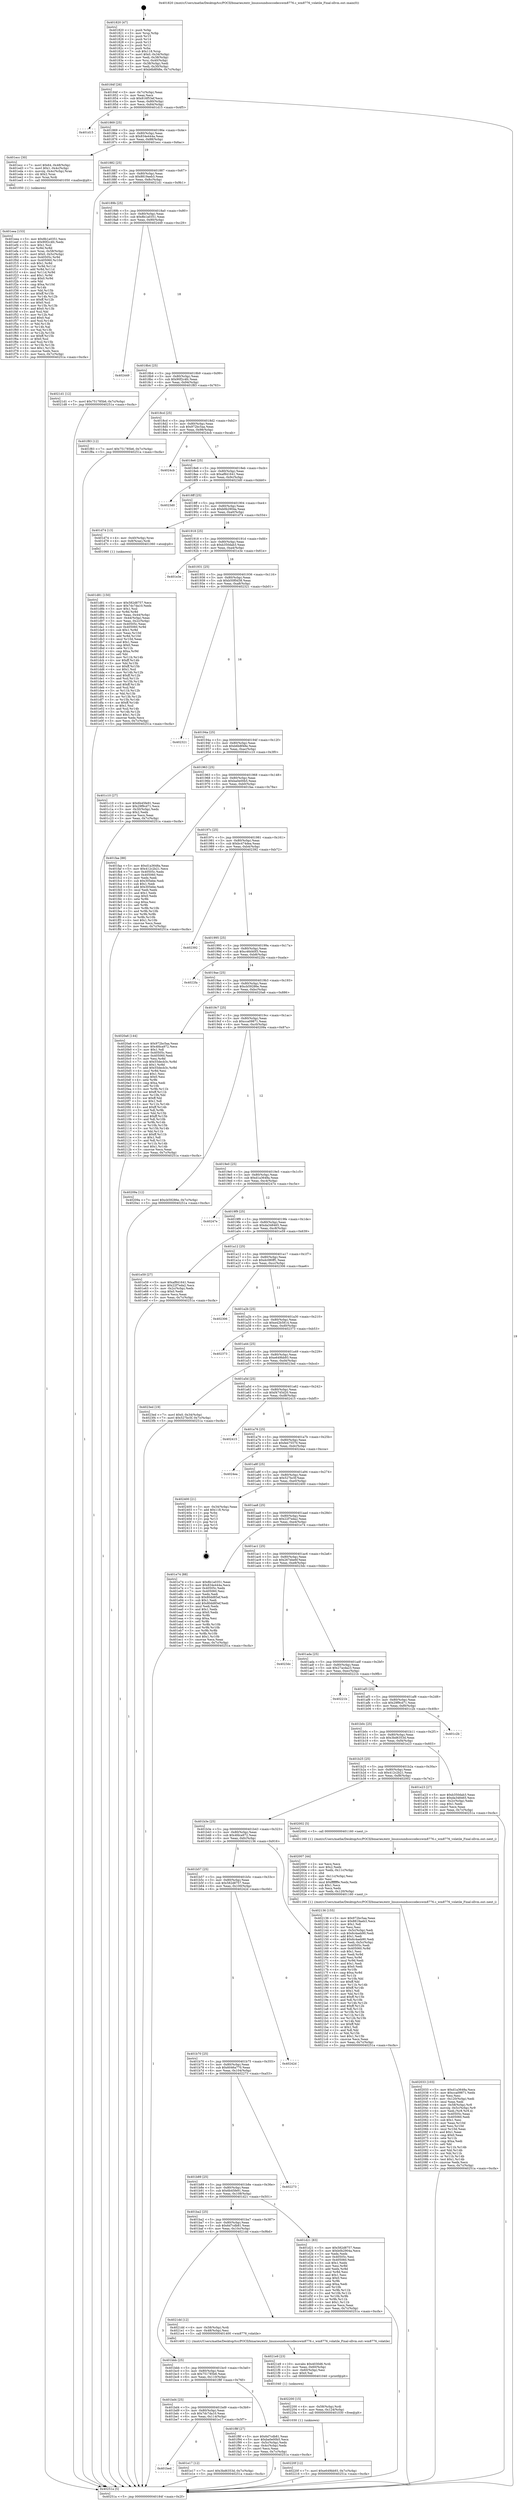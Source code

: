 digraph "0x401820" {
  label = "0x401820 (/mnt/c/Users/mathe/Desktop/tcc/POCII/binaries/extr_linuxsoundsoccodecswm8776.c_wm8776_volatile_Final-ollvm.out::main(0))"
  labelloc = "t"
  node[shape=record]

  Entry [label="",width=0.3,height=0.3,shape=circle,fillcolor=black,style=filled]
  "0x40184f" [label="{
     0x40184f [26]\l
     | [instrs]\l
     &nbsp;&nbsp;0x40184f \<+3\>: mov -0x7c(%rbp),%eax\l
     &nbsp;&nbsp;0x401852 \<+2\>: mov %eax,%ecx\l
     &nbsp;&nbsp;0x401854 \<+6\>: sub $0x816f53ef,%ecx\l
     &nbsp;&nbsp;0x40185a \<+3\>: mov %eax,-0x80(%rbp)\l
     &nbsp;&nbsp;0x40185d \<+6\>: mov %ecx,-0x84(%rbp)\l
     &nbsp;&nbsp;0x401863 \<+6\>: je 0000000000401d15 \<main+0x4f5\>\l
  }"]
  "0x401d15" [label="{
     0x401d15\l
  }", style=dashed]
  "0x401869" [label="{
     0x401869 [25]\l
     | [instrs]\l
     &nbsp;&nbsp;0x401869 \<+5\>: jmp 000000000040186e \<main+0x4e\>\l
     &nbsp;&nbsp;0x40186e \<+3\>: mov -0x80(%rbp),%eax\l
     &nbsp;&nbsp;0x401871 \<+5\>: sub $0x834e444a,%eax\l
     &nbsp;&nbsp;0x401876 \<+6\>: mov %eax,-0x88(%rbp)\l
     &nbsp;&nbsp;0x40187c \<+6\>: je 0000000000401ecc \<main+0x6ac\>\l
  }"]
  Exit [label="",width=0.3,height=0.3,shape=circle,fillcolor=black,style=filled,peripheries=2]
  "0x401ecc" [label="{
     0x401ecc [30]\l
     | [instrs]\l
     &nbsp;&nbsp;0x401ecc \<+7\>: movl $0x64,-0x48(%rbp)\l
     &nbsp;&nbsp;0x401ed3 \<+7\>: movl $0x1,-0x4c(%rbp)\l
     &nbsp;&nbsp;0x401eda \<+4\>: movslq -0x4c(%rbp),%rax\l
     &nbsp;&nbsp;0x401ede \<+4\>: shl $0x2,%rax\l
     &nbsp;&nbsp;0x401ee2 \<+3\>: mov %rax,%rdi\l
     &nbsp;&nbsp;0x401ee5 \<+5\>: call 0000000000401050 \<malloc@plt\>\l
     | [calls]\l
     &nbsp;&nbsp;0x401050 \{1\} (unknown)\l
  }"]
  "0x401882" [label="{
     0x401882 [25]\l
     | [instrs]\l
     &nbsp;&nbsp;0x401882 \<+5\>: jmp 0000000000401887 \<main+0x67\>\l
     &nbsp;&nbsp;0x401887 \<+3\>: mov -0x80(%rbp),%eax\l
     &nbsp;&nbsp;0x40188a \<+5\>: sub $0x8819aeb3,%eax\l
     &nbsp;&nbsp;0x40188f \<+6\>: mov %eax,-0x8c(%rbp)\l
     &nbsp;&nbsp;0x401895 \<+6\>: je 00000000004021d1 \<main+0x9b1\>\l
  }"]
  "0x40220f" [label="{
     0x40220f [12]\l
     | [instrs]\l
     &nbsp;&nbsp;0x40220f \<+7\>: movl $0xe649bb93,-0x7c(%rbp)\l
     &nbsp;&nbsp;0x402216 \<+5\>: jmp 000000000040251a \<main+0xcfa\>\l
  }"]
  "0x4021d1" [label="{
     0x4021d1 [12]\l
     | [instrs]\l
     &nbsp;&nbsp;0x4021d1 \<+7\>: movl $0x751785b6,-0x7c(%rbp)\l
     &nbsp;&nbsp;0x4021d8 \<+5\>: jmp 000000000040251a \<main+0xcfa\>\l
  }"]
  "0x40189b" [label="{
     0x40189b [25]\l
     | [instrs]\l
     &nbsp;&nbsp;0x40189b \<+5\>: jmp 00000000004018a0 \<main+0x80\>\l
     &nbsp;&nbsp;0x4018a0 \<+3\>: mov -0x80(%rbp),%eax\l
     &nbsp;&nbsp;0x4018a3 \<+5\>: sub $0x8b1a0351,%eax\l
     &nbsp;&nbsp;0x4018a8 \<+6\>: mov %eax,-0x90(%rbp)\l
     &nbsp;&nbsp;0x4018ae \<+6\>: je 0000000000402449 \<main+0xc29\>\l
  }"]
  "0x402200" [label="{
     0x402200 [15]\l
     | [instrs]\l
     &nbsp;&nbsp;0x402200 \<+4\>: mov -0x58(%rbp),%rdi\l
     &nbsp;&nbsp;0x402204 \<+6\>: mov %eax,-0x124(%rbp)\l
     &nbsp;&nbsp;0x40220a \<+5\>: call 0000000000401030 \<free@plt\>\l
     | [calls]\l
     &nbsp;&nbsp;0x401030 \{1\} (unknown)\l
  }"]
  "0x402449" [label="{
     0x402449\l
  }", style=dashed]
  "0x4018b4" [label="{
     0x4018b4 [25]\l
     | [instrs]\l
     &nbsp;&nbsp;0x4018b4 \<+5\>: jmp 00000000004018b9 \<main+0x99\>\l
     &nbsp;&nbsp;0x4018b9 \<+3\>: mov -0x80(%rbp),%eax\l
     &nbsp;&nbsp;0x4018bc \<+5\>: sub $0x90f2c4fc,%eax\l
     &nbsp;&nbsp;0x4018c1 \<+6\>: mov %eax,-0x94(%rbp)\l
     &nbsp;&nbsp;0x4018c7 \<+6\>: je 0000000000401f83 \<main+0x763\>\l
  }"]
  "0x4021e9" [label="{
     0x4021e9 [23]\l
     | [instrs]\l
     &nbsp;&nbsp;0x4021e9 \<+10\>: movabs $0x4030d6,%rdi\l
     &nbsp;&nbsp;0x4021f3 \<+3\>: mov %eax,-0x60(%rbp)\l
     &nbsp;&nbsp;0x4021f6 \<+3\>: mov -0x60(%rbp),%esi\l
     &nbsp;&nbsp;0x4021f9 \<+2\>: mov $0x0,%al\l
     &nbsp;&nbsp;0x4021fb \<+5\>: call 0000000000401040 \<printf@plt\>\l
     | [calls]\l
     &nbsp;&nbsp;0x401040 \{1\} (unknown)\l
  }"]
  "0x401f83" [label="{
     0x401f83 [12]\l
     | [instrs]\l
     &nbsp;&nbsp;0x401f83 \<+7\>: movl $0x751785b6,-0x7c(%rbp)\l
     &nbsp;&nbsp;0x401f8a \<+5\>: jmp 000000000040251a \<main+0xcfa\>\l
  }"]
  "0x4018cd" [label="{
     0x4018cd [25]\l
     | [instrs]\l
     &nbsp;&nbsp;0x4018cd \<+5\>: jmp 00000000004018d2 \<main+0xb2\>\l
     &nbsp;&nbsp;0x4018d2 \<+3\>: mov -0x80(%rbp),%eax\l
     &nbsp;&nbsp;0x4018d5 \<+5\>: sub $0x972bc5aa,%eax\l
     &nbsp;&nbsp;0x4018da \<+6\>: mov %eax,-0x98(%rbp)\l
     &nbsp;&nbsp;0x4018e0 \<+6\>: je 00000000004024cb \<main+0xcab\>\l
  }"]
  "0x402033" [label="{
     0x402033 [103]\l
     | [instrs]\l
     &nbsp;&nbsp;0x402033 \<+5\>: mov $0xd1a3648a,%ecx\l
     &nbsp;&nbsp;0x402038 \<+5\>: mov $0xcca09871,%edx\l
     &nbsp;&nbsp;0x40203d \<+2\>: xor %esi,%esi\l
     &nbsp;&nbsp;0x40203f \<+6\>: mov -0x120(%rbp),%edi\l
     &nbsp;&nbsp;0x402045 \<+3\>: imul %eax,%edi\l
     &nbsp;&nbsp;0x402048 \<+4\>: mov -0x58(%rbp),%r8\l
     &nbsp;&nbsp;0x40204c \<+4\>: movslq -0x5c(%rbp),%r9\l
     &nbsp;&nbsp;0x402050 \<+4\>: mov %edi,(%r8,%r9,4)\l
     &nbsp;&nbsp;0x402054 \<+7\>: mov 0x40505c,%eax\l
     &nbsp;&nbsp;0x40205b \<+7\>: mov 0x405060,%edi\l
     &nbsp;&nbsp;0x402062 \<+3\>: sub $0x1,%esi\l
     &nbsp;&nbsp;0x402065 \<+3\>: mov %eax,%r10d\l
     &nbsp;&nbsp;0x402068 \<+3\>: add %esi,%r10d\l
     &nbsp;&nbsp;0x40206b \<+4\>: imul %r10d,%eax\l
     &nbsp;&nbsp;0x40206f \<+3\>: and $0x1,%eax\l
     &nbsp;&nbsp;0x402072 \<+3\>: cmp $0x0,%eax\l
     &nbsp;&nbsp;0x402075 \<+4\>: sete %r11b\l
     &nbsp;&nbsp;0x402079 \<+3\>: cmp $0xa,%edi\l
     &nbsp;&nbsp;0x40207c \<+3\>: setl %bl\l
     &nbsp;&nbsp;0x40207f \<+3\>: mov %r11b,%r14b\l
     &nbsp;&nbsp;0x402082 \<+3\>: and %bl,%r14b\l
     &nbsp;&nbsp;0x402085 \<+3\>: xor %bl,%r11b\l
     &nbsp;&nbsp;0x402088 \<+3\>: or %r11b,%r14b\l
     &nbsp;&nbsp;0x40208b \<+4\>: test $0x1,%r14b\l
     &nbsp;&nbsp;0x40208f \<+3\>: cmovne %edx,%ecx\l
     &nbsp;&nbsp;0x402092 \<+3\>: mov %ecx,-0x7c(%rbp)\l
     &nbsp;&nbsp;0x402095 \<+5\>: jmp 000000000040251a \<main+0xcfa\>\l
  }"]
  "0x4024cb" [label="{
     0x4024cb\l
  }", style=dashed]
  "0x4018e6" [label="{
     0x4018e6 [25]\l
     | [instrs]\l
     &nbsp;&nbsp;0x4018e6 \<+5\>: jmp 00000000004018eb \<main+0xcb\>\l
     &nbsp;&nbsp;0x4018eb \<+3\>: mov -0x80(%rbp),%eax\l
     &nbsp;&nbsp;0x4018ee \<+5\>: sub $0xaf841641,%eax\l
     &nbsp;&nbsp;0x4018f3 \<+6\>: mov %eax,-0x9c(%rbp)\l
     &nbsp;&nbsp;0x4018f9 \<+6\>: je 00000000004023d0 \<main+0xbb0\>\l
  }"]
  "0x402007" [label="{
     0x402007 [44]\l
     | [instrs]\l
     &nbsp;&nbsp;0x402007 \<+2\>: xor %ecx,%ecx\l
     &nbsp;&nbsp;0x402009 \<+5\>: mov $0x2,%edx\l
     &nbsp;&nbsp;0x40200e \<+6\>: mov %edx,-0x11c(%rbp)\l
     &nbsp;&nbsp;0x402014 \<+1\>: cltd\l
     &nbsp;&nbsp;0x402015 \<+6\>: mov -0x11c(%rbp),%esi\l
     &nbsp;&nbsp;0x40201b \<+2\>: idiv %esi\l
     &nbsp;&nbsp;0x40201d \<+6\>: imul $0xfffffffe,%edx,%edx\l
     &nbsp;&nbsp;0x402023 \<+3\>: sub $0x1,%ecx\l
     &nbsp;&nbsp;0x402026 \<+2\>: sub %ecx,%edx\l
     &nbsp;&nbsp;0x402028 \<+6\>: mov %edx,-0x120(%rbp)\l
     &nbsp;&nbsp;0x40202e \<+5\>: call 0000000000401160 \<next_i\>\l
     | [calls]\l
     &nbsp;&nbsp;0x401160 \{1\} (/mnt/c/Users/mathe/Desktop/tcc/POCII/binaries/extr_linuxsoundsoccodecswm8776.c_wm8776_volatile_Final-ollvm.out::next_i)\l
  }"]
  "0x4023d0" [label="{
     0x4023d0\l
  }", style=dashed]
  "0x4018ff" [label="{
     0x4018ff [25]\l
     | [instrs]\l
     &nbsp;&nbsp;0x4018ff \<+5\>: jmp 0000000000401904 \<main+0xe4\>\l
     &nbsp;&nbsp;0x401904 \<+3\>: mov -0x80(%rbp),%eax\l
     &nbsp;&nbsp;0x401907 \<+5\>: sub $0xb0b2904a,%eax\l
     &nbsp;&nbsp;0x40190c \<+6\>: mov %eax,-0xa0(%rbp)\l
     &nbsp;&nbsp;0x401912 \<+6\>: je 0000000000401d74 \<main+0x554\>\l
  }"]
  "0x401eea" [label="{
     0x401eea [153]\l
     | [instrs]\l
     &nbsp;&nbsp;0x401eea \<+5\>: mov $0x8b1a0351,%ecx\l
     &nbsp;&nbsp;0x401eef \<+5\>: mov $0x90f2c4fc,%edx\l
     &nbsp;&nbsp;0x401ef4 \<+3\>: mov $0x1,%sil\l
     &nbsp;&nbsp;0x401ef7 \<+3\>: xor %r8d,%r8d\l
     &nbsp;&nbsp;0x401efa \<+4\>: mov %rax,-0x58(%rbp)\l
     &nbsp;&nbsp;0x401efe \<+7\>: movl $0x0,-0x5c(%rbp)\l
     &nbsp;&nbsp;0x401f05 \<+8\>: mov 0x40505c,%r9d\l
     &nbsp;&nbsp;0x401f0d \<+8\>: mov 0x405060,%r10d\l
     &nbsp;&nbsp;0x401f15 \<+4\>: sub $0x1,%r8d\l
     &nbsp;&nbsp;0x401f19 \<+3\>: mov %r9d,%r11d\l
     &nbsp;&nbsp;0x401f1c \<+3\>: add %r8d,%r11d\l
     &nbsp;&nbsp;0x401f1f \<+4\>: imul %r11d,%r9d\l
     &nbsp;&nbsp;0x401f23 \<+4\>: and $0x1,%r9d\l
     &nbsp;&nbsp;0x401f27 \<+4\>: cmp $0x0,%r9d\l
     &nbsp;&nbsp;0x401f2b \<+3\>: sete %bl\l
     &nbsp;&nbsp;0x401f2e \<+4\>: cmp $0xa,%r10d\l
     &nbsp;&nbsp;0x401f32 \<+4\>: setl %r14b\l
     &nbsp;&nbsp;0x401f36 \<+3\>: mov %bl,%r15b\l
     &nbsp;&nbsp;0x401f39 \<+4\>: xor $0xff,%r15b\l
     &nbsp;&nbsp;0x401f3d \<+3\>: mov %r14b,%r12b\l
     &nbsp;&nbsp;0x401f40 \<+4\>: xor $0xff,%r12b\l
     &nbsp;&nbsp;0x401f44 \<+4\>: xor $0x0,%sil\l
     &nbsp;&nbsp;0x401f48 \<+3\>: mov %r15b,%r13b\l
     &nbsp;&nbsp;0x401f4b \<+4\>: and $0x0,%r13b\l
     &nbsp;&nbsp;0x401f4f \<+3\>: and %sil,%bl\l
     &nbsp;&nbsp;0x401f52 \<+3\>: mov %r12b,%al\l
     &nbsp;&nbsp;0x401f55 \<+2\>: and $0x0,%al\l
     &nbsp;&nbsp;0x401f57 \<+3\>: and %sil,%r14b\l
     &nbsp;&nbsp;0x401f5a \<+3\>: or %bl,%r13b\l
     &nbsp;&nbsp;0x401f5d \<+3\>: or %r14b,%al\l
     &nbsp;&nbsp;0x401f60 \<+3\>: xor %al,%r13b\l
     &nbsp;&nbsp;0x401f63 \<+3\>: or %r12b,%r15b\l
     &nbsp;&nbsp;0x401f66 \<+4\>: xor $0xff,%r15b\l
     &nbsp;&nbsp;0x401f6a \<+4\>: or $0x0,%sil\l
     &nbsp;&nbsp;0x401f6e \<+3\>: and %sil,%r15b\l
     &nbsp;&nbsp;0x401f71 \<+3\>: or %r15b,%r13b\l
     &nbsp;&nbsp;0x401f74 \<+4\>: test $0x1,%r13b\l
     &nbsp;&nbsp;0x401f78 \<+3\>: cmovne %edx,%ecx\l
     &nbsp;&nbsp;0x401f7b \<+3\>: mov %ecx,-0x7c(%rbp)\l
     &nbsp;&nbsp;0x401f7e \<+5\>: jmp 000000000040251a \<main+0xcfa\>\l
  }"]
  "0x401d74" [label="{
     0x401d74 [13]\l
     | [instrs]\l
     &nbsp;&nbsp;0x401d74 \<+4\>: mov -0x40(%rbp),%rax\l
     &nbsp;&nbsp;0x401d78 \<+4\>: mov 0x8(%rax),%rdi\l
     &nbsp;&nbsp;0x401d7c \<+5\>: call 0000000000401060 \<atoi@plt\>\l
     | [calls]\l
     &nbsp;&nbsp;0x401060 \{1\} (unknown)\l
  }"]
  "0x401918" [label="{
     0x401918 [25]\l
     | [instrs]\l
     &nbsp;&nbsp;0x401918 \<+5\>: jmp 000000000040191d \<main+0xfd\>\l
     &nbsp;&nbsp;0x40191d \<+3\>: mov -0x80(%rbp),%eax\l
     &nbsp;&nbsp;0x401920 \<+5\>: sub $0xb350dab3,%eax\l
     &nbsp;&nbsp;0x401925 \<+6\>: mov %eax,-0xa4(%rbp)\l
     &nbsp;&nbsp;0x40192b \<+6\>: je 0000000000401e3e \<main+0x61e\>\l
  }"]
  "0x401bed" [label="{
     0x401bed\l
  }", style=dashed]
  "0x401e3e" [label="{
     0x401e3e\l
  }", style=dashed]
  "0x401931" [label="{
     0x401931 [25]\l
     | [instrs]\l
     &nbsp;&nbsp;0x401931 \<+5\>: jmp 0000000000401936 \<main+0x116\>\l
     &nbsp;&nbsp;0x401936 \<+3\>: mov -0x80(%rbp),%eax\l
     &nbsp;&nbsp;0x401939 \<+5\>: sub $0xb50f0d38,%eax\l
     &nbsp;&nbsp;0x40193e \<+6\>: mov %eax,-0xa8(%rbp)\l
     &nbsp;&nbsp;0x401944 \<+6\>: je 0000000000402321 \<main+0xb01\>\l
  }"]
  "0x401e17" [label="{
     0x401e17 [12]\l
     | [instrs]\l
     &nbsp;&nbsp;0x401e17 \<+7\>: movl $0x3bd6353d,-0x7c(%rbp)\l
     &nbsp;&nbsp;0x401e1e \<+5\>: jmp 000000000040251a \<main+0xcfa\>\l
  }"]
  "0x402321" [label="{
     0x402321\l
  }", style=dashed]
  "0x40194a" [label="{
     0x40194a [25]\l
     | [instrs]\l
     &nbsp;&nbsp;0x40194a \<+5\>: jmp 000000000040194f \<main+0x12f\>\l
     &nbsp;&nbsp;0x40194f \<+3\>: mov -0x80(%rbp),%eax\l
     &nbsp;&nbsp;0x401952 \<+5\>: sub $0xb6b8f48e,%eax\l
     &nbsp;&nbsp;0x401957 \<+6\>: mov %eax,-0xac(%rbp)\l
     &nbsp;&nbsp;0x40195d \<+6\>: je 0000000000401c10 \<main+0x3f0\>\l
  }"]
  "0x401bd4" [label="{
     0x401bd4 [25]\l
     | [instrs]\l
     &nbsp;&nbsp;0x401bd4 \<+5\>: jmp 0000000000401bd9 \<main+0x3b9\>\l
     &nbsp;&nbsp;0x401bd9 \<+3\>: mov -0x80(%rbp),%eax\l
     &nbsp;&nbsp;0x401bdc \<+5\>: sub $0x7dc7da10,%eax\l
     &nbsp;&nbsp;0x401be1 \<+6\>: mov %eax,-0x114(%rbp)\l
     &nbsp;&nbsp;0x401be7 \<+6\>: je 0000000000401e17 \<main+0x5f7\>\l
  }"]
  "0x401c10" [label="{
     0x401c10 [27]\l
     | [instrs]\l
     &nbsp;&nbsp;0x401c10 \<+5\>: mov $0x6b45fe91,%eax\l
     &nbsp;&nbsp;0x401c15 \<+5\>: mov $0x29f9cd71,%ecx\l
     &nbsp;&nbsp;0x401c1a \<+3\>: mov -0x30(%rbp),%edx\l
     &nbsp;&nbsp;0x401c1d \<+3\>: cmp $0x2,%edx\l
     &nbsp;&nbsp;0x401c20 \<+3\>: cmovne %ecx,%eax\l
     &nbsp;&nbsp;0x401c23 \<+3\>: mov %eax,-0x7c(%rbp)\l
     &nbsp;&nbsp;0x401c26 \<+5\>: jmp 000000000040251a \<main+0xcfa\>\l
  }"]
  "0x401963" [label="{
     0x401963 [25]\l
     | [instrs]\l
     &nbsp;&nbsp;0x401963 \<+5\>: jmp 0000000000401968 \<main+0x148\>\l
     &nbsp;&nbsp;0x401968 \<+3\>: mov -0x80(%rbp),%eax\l
     &nbsp;&nbsp;0x40196b \<+5\>: sub $0xba0e00b5,%eax\l
     &nbsp;&nbsp;0x401970 \<+6\>: mov %eax,-0xb0(%rbp)\l
     &nbsp;&nbsp;0x401976 \<+6\>: je 0000000000401faa \<main+0x78a\>\l
  }"]
  "0x40251a" [label="{
     0x40251a [5]\l
     | [instrs]\l
     &nbsp;&nbsp;0x40251a \<+5\>: jmp 000000000040184f \<main+0x2f\>\l
  }"]
  "0x401820" [label="{
     0x401820 [47]\l
     | [instrs]\l
     &nbsp;&nbsp;0x401820 \<+1\>: push %rbp\l
     &nbsp;&nbsp;0x401821 \<+3\>: mov %rsp,%rbp\l
     &nbsp;&nbsp;0x401824 \<+2\>: push %r15\l
     &nbsp;&nbsp;0x401826 \<+2\>: push %r14\l
     &nbsp;&nbsp;0x401828 \<+2\>: push %r13\l
     &nbsp;&nbsp;0x40182a \<+2\>: push %r12\l
     &nbsp;&nbsp;0x40182c \<+1\>: push %rbx\l
     &nbsp;&nbsp;0x40182d \<+7\>: sub $0x118,%rsp\l
     &nbsp;&nbsp;0x401834 \<+7\>: movl $0x0,-0x34(%rbp)\l
     &nbsp;&nbsp;0x40183b \<+3\>: mov %edi,-0x38(%rbp)\l
     &nbsp;&nbsp;0x40183e \<+4\>: mov %rsi,-0x40(%rbp)\l
     &nbsp;&nbsp;0x401842 \<+3\>: mov -0x38(%rbp),%edi\l
     &nbsp;&nbsp;0x401845 \<+3\>: mov %edi,-0x30(%rbp)\l
     &nbsp;&nbsp;0x401848 \<+7\>: movl $0xb6b8f48e,-0x7c(%rbp)\l
  }"]
  "0x401f8f" [label="{
     0x401f8f [27]\l
     | [instrs]\l
     &nbsp;&nbsp;0x401f8f \<+5\>: mov $0x6d7cdb81,%eax\l
     &nbsp;&nbsp;0x401f94 \<+5\>: mov $0xba0e00b5,%ecx\l
     &nbsp;&nbsp;0x401f99 \<+3\>: mov -0x5c(%rbp),%edx\l
     &nbsp;&nbsp;0x401f9c \<+3\>: cmp -0x4c(%rbp),%edx\l
     &nbsp;&nbsp;0x401f9f \<+3\>: cmovl %ecx,%eax\l
     &nbsp;&nbsp;0x401fa2 \<+3\>: mov %eax,-0x7c(%rbp)\l
     &nbsp;&nbsp;0x401fa5 \<+5\>: jmp 000000000040251a \<main+0xcfa\>\l
  }"]
  "0x401faa" [label="{
     0x401faa [88]\l
     | [instrs]\l
     &nbsp;&nbsp;0x401faa \<+5\>: mov $0xd1a3648a,%eax\l
     &nbsp;&nbsp;0x401faf \<+5\>: mov $0x412c2b21,%ecx\l
     &nbsp;&nbsp;0x401fb4 \<+7\>: mov 0x40505c,%edx\l
     &nbsp;&nbsp;0x401fbb \<+7\>: mov 0x405060,%esi\l
     &nbsp;&nbsp;0x401fc2 \<+2\>: mov %edx,%edi\l
     &nbsp;&nbsp;0x401fc4 \<+6\>: sub $0x305ebe,%edi\l
     &nbsp;&nbsp;0x401fca \<+3\>: sub $0x1,%edi\l
     &nbsp;&nbsp;0x401fcd \<+6\>: add $0x305ebe,%edi\l
     &nbsp;&nbsp;0x401fd3 \<+3\>: imul %edi,%edx\l
     &nbsp;&nbsp;0x401fd6 \<+3\>: and $0x1,%edx\l
     &nbsp;&nbsp;0x401fd9 \<+3\>: cmp $0x0,%edx\l
     &nbsp;&nbsp;0x401fdc \<+4\>: sete %r8b\l
     &nbsp;&nbsp;0x401fe0 \<+3\>: cmp $0xa,%esi\l
     &nbsp;&nbsp;0x401fe3 \<+4\>: setl %r9b\l
     &nbsp;&nbsp;0x401fe7 \<+3\>: mov %r8b,%r10b\l
     &nbsp;&nbsp;0x401fea \<+3\>: and %r9b,%r10b\l
     &nbsp;&nbsp;0x401fed \<+3\>: xor %r9b,%r8b\l
     &nbsp;&nbsp;0x401ff0 \<+3\>: or %r8b,%r10b\l
     &nbsp;&nbsp;0x401ff3 \<+4\>: test $0x1,%r10b\l
     &nbsp;&nbsp;0x401ff7 \<+3\>: cmovne %ecx,%eax\l
     &nbsp;&nbsp;0x401ffa \<+3\>: mov %eax,-0x7c(%rbp)\l
     &nbsp;&nbsp;0x401ffd \<+5\>: jmp 000000000040251a \<main+0xcfa\>\l
  }"]
  "0x40197c" [label="{
     0x40197c [25]\l
     | [instrs]\l
     &nbsp;&nbsp;0x40197c \<+5\>: jmp 0000000000401981 \<main+0x161\>\l
     &nbsp;&nbsp;0x401981 \<+3\>: mov -0x80(%rbp),%eax\l
     &nbsp;&nbsp;0x401984 \<+5\>: sub $0xbc474dea,%eax\l
     &nbsp;&nbsp;0x401989 \<+6\>: mov %eax,-0xb4(%rbp)\l
     &nbsp;&nbsp;0x40198f \<+6\>: je 0000000000402392 \<main+0xb72\>\l
  }"]
  "0x401bbb" [label="{
     0x401bbb [25]\l
     | [instrs]\l
     &nbsp;&nbsp;0x401bbb \<+5\>: jmp 0000000000401bc0 \<main+0x3a0\>\l
     &nbsp;&nbsp;0x401bc0 \<+3\>: mov -0x80(%rbp),%eax\l
     &nbsp;&nbsp;0x401bc3 \<+5\>: sub $0x751785b6,%eax\l
     &nbsp;&nbsp;0x401bc8 \<+6\>: mov %eax,-0x110(%rbp)\l
     &nbsp;&nbsp;0x401bce \<+6\>: je 0000000000401f8f \<main+0x76f\>\l
  }"]
  "0x402392" [label="{
     0x402392\l
  }", style=dashed]
  "0x401995" [label="{
     0x401995 [25]\l
     | [instrs]\l
     &nbsp;&nbsp;0x401995 \<+5\>: jmp 000000000040199a \<main+0x17a\>\l
     &nbsp;&nbsp;0x40199a \<+3\>: mov -0x80(%rbp),%eax\l
     &nbsp;&nbsp;0x40199d \<+5\>: sub $0xc46d40f3,%eax\l
     &nbsp;&nbsp;0x4019a2 \<+6\>: mov %eax,-0xb8(%rbp)\l
     &nbsp;&nbsp;0x4019a8 \<+6\>: je 00000000004022fa \<main+0xada\>\l
  }"]
  "0x4021dd" [label="{
     0x4021dd [12]\l
     | [instrs]\l
     &nbsp;&nbsp;0x4021dd \<+4\>: mov -0x58(%rbp),%rdi\l
     &nbsp;&nbsp;0x4021e1 \<+3\>: mov -0x48(%rbp),%esi\l
     &nbsp;&nbsp;0x4021e4 \<+5\>: call 0000000000401400 \<wm8776_volatile\>\l
     | [calls]\l
     &nbsp;&nbsp;0x401400 \{1\} (/mnt/c/Users/mathe/Desktop/tcc/POCII/binaries/extr_linuxsoundsoccodecswm8776.c_wm8776_volatile_Final-ollvm.out::wm8776_volatile)\l
  }"]
  "0x4022fa" [label="{
     0x4022fa\l
  }", style=dashed]
  "0x4019ae" [label="{
     0x4019ae [25]\l
     | [instrs]\l
     &nbsp;&nbsp;0x4019ae \<+5\>: jmp 00000000004019b3 \<main+0x193\>\l
     &nbsp;&nbsp;0x4019b3 \<+3\>: mov -0x80(%rbp),%eax\l
     &nbsp;&nbsp;0x4019b6 \<+5\>: sub $0xcb59286e,%eax\l
     &nbsp;&nbsp;0x4019bb \<+6\>: mov %eax,-0xbc(%rbp)\l
     &nbsp;&nbsp;0x4019c1 \<+6\>: je 00000000004020a6 \<main+0x886\>\l
  }"]
  "0x401d81" [label="{
     0x401d81 [150]\l
     | [instrs]\l
     &nbsp;&nbsp;0x401d81 \<+5\>: mov $0x582d8757,%ecx\l
     &nbsp;&nbsp;0x401d86 \<+5\>: mov $0x7dc7da10,%edx\l
     &nbsp;&nbsp;0x401d8b \<+3\>: mov $0x1,%sil\l
     &nbsp;&nbsp;0x401d8e \<+3\>: xor %r8d,%r8d\l
     &nbsp;&nbsp;0x401d91 \<+3\>: mov %eax,-0x44(%rbp)\l
     &nbsp;&nbsp;0x401d94 \<+3\>: mov -0x44(%rbp),%eax\l
     &nbsp;&nbsp;0x401d97 \<+3\>: mov %eax,-0x2c(%rbp)\l
     &nbsp;&nbsp;0x401d9a \<+7\>: mov 0x40505c,%eax\l
     &nbsp;&nbsp;0x401da1 \<+8\>: mov 0x405060,%r9d\l
     &nbsp;&nbsp;0x401da9 \<+4\>: sub $0x1,%r8d\l
     &nbsp;&nbsp;0x401dad \<+3\>: mov %eax,%r10d\l
     &nbsp;&nbsp;0x401db0 \<+3\>: add %r8d,%r10d\l
     &nbsp;&nbsp;0x401db3 \<+4\>: imul %r10d,%eax\l
     &nbsp;&nbsp;0x401db7 \<+3\>: and $0x1,%eax\l
     &nbsp;&nbsp;0x401dba \<+3\>: cmp $0x0,%eax\l
     &nbsp;&nbsp;0x401dbd \<+4\>: sete %r11b\l
     &nbsp;&nbsp;0x401dc1 \<+4\>: cmp $0xa,%r9d\l
     &nbsp;&nbsp;0x401dc5 \<+3\>: setl %bl\l
     &nbsp;&nbsp;0x401dc8 \<+3\>: mov %r11b,%r14b\l
     &nbsp;&nbsp;0x401dcb \<+4\>: xor $0xff,%r14b\l
     &nbsp;&nbsp;0x401dcf \<+3\>: mov %bl,%r15b\l
     &nbsp;&nbsp;0x401dd2 \<+4\>: xor $0xff,%r15b\l
     &nbsp;&nbsp;0x401dd6 \<+4\>: xor $0x1,%sil\l
     &nbsp;&nbsp;0x401dda \<+3\>: mov %r14b,%r12b\l
     &nbsp;&nbsp;0x401ddd \<+4\>: and $0xff,%r12b\l
     &nbsp;&nbsp;0x401de1 \<+3\>: and %sil,%r11b\l
     &nbsp;&nbsp;0x401de4 \<+3\>: mov %r15b,%r13b\l
     &nbsp;&nbsp;0x401de7 \<+4\>: and $0xff,%r13b\l
     &nbsp;&nbsp;0x401deb \<+3\>: and %sil,%bl\l
     &nbsp;&nbsp;0x401dee \<+3\>: or %r11b,%r12b\l
     &nbsp;&nbsp;0x401df1 \<+3\>: or %bl,%r13b\l
     &nbsp;&nbsp;0x401df4 \<+3\>: xor %r13b,%r12b\l
     &nbsp;&nbsp;0x401df7 \<+3\>: or %r15b,%r14b\l
     &nbsp;&nbsp;0x401dfa \<+4\>: xor $0xff,%r14b\l
     &nbsp;&nbsp;0x401dfe \<+4\>: or $0x1,%sil\l
     &nbsp;&nbsp;0x401e02 \<+3\>: and %sil,%r14b\l
     &nbsp;&nbsp;0x401e05 \<+3\>: or %r14b,%r12b\l
     &nbsp;&nbsp;0x401e08 \<+4\>: test $0x1,%r12b\l
     &nbsp;&nbsp;0x401e0c \<+3\>: cmovne %edx,%ecx\l
     &nbsp;&nbsp;0x401e0f \<+3\>: mov %ecx,-0x7c(%rbp)\l
     &nbsp;&nbsp;0x401e12 \<+5\>: jmp 000000000040251a \<main+0xcfa\>\l
  }"]
  "0x4020a6" [label="{
     0x4020a6 [144]\l
     | [instrs]\l
     &nbsp;&nbsp;0x4020a6 \<+5\>: mov $0x972bc5aa,%eax\l
     &nbsp;&nbsp;0x4020ab \<+5\>: mov $0x4fdca972,%ecx\l
     &nbsp;&nbsp;0x4020b0 \<+2\>: mov $0x1,%dl\l
     &nbsp;&nbsp;0x4020b2 \<+7\>: mov 0x40505c,%esi\l
     &nbsp;&nbsp;0x4020b9 \<+7\>: mov 0x405060,%edi\l
     &nbsp;&nbsp;0x4020c0 \<+3\>: mov %esi,%r8d\l
     &nbsp;&nbsp;0x4020c3 \<+7\>: sub $0x55decb3c,%r8d\l
     &nbsp;&nbsp;0x4020ca \<+4\>: sub $0x1,%r8d\l
     &nbsp;&nbsp;0x4020ce \<+7\>: add $0x55decb3c,%r8d\l
     &nbsp;&nbsp;0x4020d5 \<+4\>: imul %r8d,%esi\l
     &nbsp;&nbsp;0x4020d9 \<+3\>: and $0x1,%esi\l
     &nbsp;&nbsp;0x4020dc \<+3\>: cmp $0x0,%esi\l
     &nbsp;&nbsp;0x4020df \<+4\>: sete %r9b\l
     &nbsp;&nbsp;0x4020e3 \<+3\>: cmp $0xa,%edi\l
     &nbsp;&nbsp;0x4020e6 \<+4\>: setl %r10b\l
     &nbsp;&nbsp;0x4020ea \<+3\>: mov %r9b,%r11b\l
     &nbsp;&nbsp;0x4020ed \<+4\>: xor $0xff,%r11b\l
     &nbsp;&nbsp;0x4020f1 \<+3\>: mov %r10b,%bl\l
     &nbsp;&nbsp;0x4020f4 \<+3\>: xor $0xff,%bl\l
     &nbsp;&nbsp;0x4020f7 \<+3\>: xor $0x1,%dl\l
     &nbsp;&nbsp;0x4020fa \<+3\>: mov %r11b,%r14b\l
     &nbsp;&nbsp;0x4020fd \<+4\>: and $0xff,%r14b\l
     &nbsp;&nbsp;0x402101 \<+3\>: and %dl,%r9b\l
     &nbsp;&nbsp;0x402104 \<+3\>: mov %bl,%r15b\l
     &nbsp;&nbsp;0x402107 \<+4\>: and $0xff,%r15b\l
     &nbsp;&nbsp;0x40210b \<+3\>: and %dl,%r10b\l
     &nbsp;&nbsp;0x40210e \<+3\>: or %r9b,%r14b\l
     &nbsp;&nbsp;0x402111 \<+3\>: or %r10b,%r15b\l
     &nbsp;&nbsp;0x402114 \<+3\>: xor %r15b,%r14b\l
     &nbsp;&nbsp;0x402117 \<+3\>: or %bl,%r11b\l
     &nbsp;&nbsp;0x40211a \<+4\>: xor $0xff,%r11b\l
     &nbsp;&nbsp;0x40211e \<+3\>: or $0x1,%dl\l
     &nbsp;&nbsp;0x402121 \<+3\>: and %dl,%r11b\l
     &nbsp;&nbsp;0x402124 \<+3\>: or %r11b,%r14b\l
     &nbsp;&nbsp;0x402127 \<+4\>: test $0x1,%r14b\l
     &nbsp;&nbsp;0x40212b \<+3\>: cmovne %ecx,%eax\l
     &nbsp;&nbsp;0x40212e \<+3\>: mov %eax,-0x7c(%rbp)\l
     &nbsp;&nbsp;0x402131 \<+5\>: jmp 000000000040251a \<main+0xcfa\>\l
  }"]
  "0x4019c7" [label="{
     0x4019c7 [25]\l
     | [instrs]\l
     &nbsp;&nbsp;0x4019c7 \<+5\>: jmp 00000000004019cc \<main+0x1ac\>\l
     &nbsp;&nbsp;0x4019cc \<+3\>: mov -0x80(%rbp),%eax\l
     &nbsp;&nbsp;0x4019cf \<+5\>: sub $0xcca09871,%eax\l
     &nbsp;&nbsp;0x4019d4 \<+6\>: mov %eax,-0xc0(%rbp)\l
     &nbsp;&nbsp;0x4019da \<+6\>: je 000000000040209a \<main+0x87a\>\l
  }"]
  "0x401ba2" [label="{
     0x401ba2 [25]\l
     | [instrs]\l
     &nbsp;&nbsp;0x401ba2 \<+5\>: jmp 0000000000401ba7 \<main+0x387\>\l
     &nbsp;&nbsp;0x401ba7 \<+3\>: mov -0x80(%rbp),%eax\l
     &nbsp;&nbsp;0x401baa \<+5\>: sub $0x6d7cdb81,%eax\l
     &nbsp;&nbsp;0x401baf \<+6\>: mov %eax,-0x10c(%rbp)\l
     &nbsp;&nbsp;0x401bb5 \<+6\>: je 00000000004021dd \<main+0x9bd\>\l
  }"]
  "0x40209a" [label="{
     0x40209a [12]\l
     | [instrs]\l
     &nbsp;&nbsp;0x40209a \<+7\>: movl $0xcb59286e,-0x7c(%rbp)\l
     &nbsp;&nbsp;0x4020a1 \<+5\>: jmp 000000000040251a \<main+0xcfa\>\l
  }"]
  "0x4019e0" [label="{
     0x4019e0 [25]\l
     | [instrs]\l
     &nbsp;&nbsp;0x4019e0 \<+5\>: jmp 00000000004019e5 \<main+0x1c5\>\l
     &nbsp;&nbsp;0x4019e5 \<+3\>: mov -0x80(%rbp),%eax\l
     &nbsp;&nbsp;0x4019e8 \<+5\>: sub $0xd1a3648a,%eax\l
     &nbsp;&nbsp;0x4019ed \<+6\>: mov %eax,-0xc4(%rbp)\l
     &nbsp;&nbsp;0x4019f3 \<+6\>: je 000000000040247e \<main+0xc5e\>\l
  }"]
  "0x401d21" [label="{
     0x401d21 [83]\l
     | [instrs]\l
     &nbsp;&nbsp;0x401d21 \<+5\>: mov $0x582d8757,%eax\l
     &nbsp;&nbsp;0x401d26 \<+5\>: mov $0xb0b2904a,%ecx\l
     &nbsp;&nbsp;0x401d2b \<+2\>: xor %edx,%edx\l
     &nbsp;&nbsp;0x401d2d \<+7\>: mov 0x40505c,%esi\l
     &nbsp;&nbsp;0x401d34 \<+7\>: mov 0x405060,%edi\l
     &nbsp;&nbsp;0x401d3b \<+3\>: sub $0x1,%edx\l
     &nbsp;&nbsp;0x401d3e \<+3\>: mov %esi,%r8d\l
     &nbsp;&nbsp;0x401d41 \<+3\>: add %edx,%r8d\l
     &nbsp;&nbsp;0x401d44 \<+4\>: imul %r8d,%esi\l
     &nbsp;&nbsp;0x401d48 \<+3\>: and $0x1,%esi\l
     &nbsp;&nbsp;0x401d4b \<+3\>: cmp $0x0,%esi\l
     &nbsp;&nbsp;0x401d4e \<+4\>: sete %r9b\l
     &nbsp;&nbsp;0x401d52 \<+3\>: cmp $0xa,%edi\l
     &nbsp;&nbsp;0x401d55 \<+4\>: setl %r10b\l
     &nbsp;&nbsp;0x401d59 \<+3\>: mov %r9b,%r11b\l
     &nbsp;&nbsp;0x401d5c \<+3\>: and %r10b,%r11b\l
     &nbsp;&nbsp;0x401d5f \<+3\>: xor %r10b,%r9b\l
     &nbsp;&nbsp;0x401d62 \<+3\>: or %r9b,%r11b\l
     &nbsp;&nbsp;0x401d65 \<+4\>: test $0x1,%r11b\l
     &nbsp;&nbsp;0x401d69 \<+3\>: cmovne %ecx,%eax\l
     &nbsp;&nbsp;0x401d6c \<+3\>: mov %eax,-0x7c(%rbp)\l
     &nbsp;&nbsp;0x401d6f \<+5\>: jmp 000000000040251a \<main+0xcfa\>\l
  }"]
  "0x40247e" [label="{
     0x40247e\l
  }", style=dashed]
  "0x4019f9" [label="{
     0x4019f9 [25]\l
     | [instrs]\l
     &nbsp;&nbsp;0x4019f9 \<+5\>: jmp 00000000004019fe \<main+0x1de\>\l
     &nbsp;&nbsp;0x4019fe \<+3\>: mov -0x80(%rbp),%eax\l
     &nbsp;&nbsp;0x401a01 \<+5\>: sub $0xda348465,%eax\l
     &nbsp;&nbsp;0x401a06 \<+6\>: mov %eax,-0xc8(%rbp)\l
     &nbsp;&nbsp;0x401a0c \<+6\>: je 0000000000401e59 \<main+0x639\>\l
  }"]
  "0x401b89" [label="{
     0x401b89 [25]\l
     | [instrs]\l
     &nbsp;&nbsp;0x401b89 \<+5\>: jmp 0000000000401b8e \<main+0x36e\>\l
     &nbsp;&nbsp;0x401b8e \<+3\>: mov -0x80(%rbp),%eax\l
     &nbsp;&nbsp;0x401b91 \<+5\>: sub $0x6b45fe91,%eax\l
     &nbsp;&nbsp;0x401b96 \<+6\>: mov %eax,-0x108(%rbp)\l
     &nbsp;&nbsp;0x401b9c \<+6\>: je 0000000000401d21 \<main+0x501\>\l
  }"]
  "0x401e59" [label="{
     0x401e59 [27]\l
     | [instrs]\l
     &nbsp;&nbsp;0x401e59 \<+5\>: mov $0xaf841641,%eax\l
     &nbsp;&nbsp;0x401e5e \<+5\>: mov $0x22f7eda2,%ecx\l
     &nbsp;&nbsp;0x401e63 \<+3\>: mov -0x2c(%rbp),%edx\l
     &nbsp;&nbsp;0x401e66 \<+3\>: cmp $0x0,%edx\l
     &nbsp;&nbsp;0x401e69 \<+3\>: cmove %ecx,%eax\l
     &nbsp;&nbsp;0x401e6c \<+3\>: mov %eax,-0x7c(%rbp)\l
     &nbsp;&nbsp;0x401e6f \<+5\>: jmp 000000000040251a \<main+0xcfa\>\l
  }"]
  "0x401a12" [label="{
     0x401a12 [25]\l
     | [instrs]\l
     &nbsp;&nbsp;0x401a12 \<+5\>: jmp 0000000000401a17 \<main+0x1f7\>\l
     &nbsp;&nbsp;0x401a17 \<+3\>: mov -0x80(%rbp),%eax\l
     &nbsp;&nbsp;0x401a1a \<+5\>: sub $0xdc080ff1,%eax\l
     &nbsp;&nbsp;0x401a1f \<+6\>: mov %eax,-0xcc(%rbp)\l
     &nbsp;&nbsp;0x401a25 \<+6\>: je 0000000000402306 \<main+0xae6\>\l
  }"]
  "0x402273" [label="{
     0x402273\l
  }", style=dashed]
  "0x402306" [label="{
     0x402306\l
  }", style=dashed]
  "0x401a2b" [label="{
     0x401a2b [25]\l
     | [instrs]\l
     &nbsp;&nbsp;0x401a2b \<+5\>: jmp 0000000000401a30 \<main+0x210\>\l
     &nbsp;&nbsp;0x401a30 \<+3\>: mov -0x80(%rbp),%eax\l
     &nbsp;&nbsp;0x401a33 \<+5\>: sub $0xe42b5814,%eax\l
     &nbsp;&nbsp;0x401a38 \<+6\>: mov %eax,-0xd0(%rbp)\l
     &nbsp;&nbsp;0x401a3e \<+6\>: je 0000000000402373 \<main+0xb53\>\l
  }"]
  "0x401b70" [label="{
     0x401b70 [25]\l
     | [instrs]\l
     &nbsp;&nbsp;0x401b70 \<+5\>: jmp 0000000000401b75 \<main+0x355\>\l
     &nbsp;&nbsp;0x401b75 \<+3\>: mov -0x80(%rbp),%eax\l
     &nbsp;&nbsp;0x401b78 \<+5\>: sub $0x6046a770,%eax\l
     &nbsp;&nbsp;0x401b7d \<+6\>: mov %eax,-0x104(%rbp)\l
     &nbsp;&nbsp;0x401b83 \<+6\>: je 0000000000402273 \<main+0xa53\>\l
  }"]
  "0x402373" [label="{
     0x402373\l
  }", style=dashed]
  "0x401a44" [label="{
     0x401a44 [25]\l
     | [instrs]\l
     &nbsp;&nbsp;0x401a44 \<+5\>: jmp 0000000000401a49 \<main+0x229\>\l
     &nbsp;&nbsp;0x401a49 \<+3\>: mov -0x80(%rbp),%eax\l
     &nbsp;&nbsp;0x401a4c \<+5\>: sub $0xe649bb93,%eax\l
     &nbsp;&nbsp;0x401a51 \<+6\>: mov %eax,-0xd4(%rbp)\l
     &nbsp;&nbsp;0x401a57 \<+6\>: je 00000000004023ed \<main+0xbcd\>\l
  }"]
  "0x40242d" [label="{
     0x40242d\l
  }", style=dashed]
  "0x4023ed" [label="{
     0x4023ed [19]\l
     | [instrs]\l
     &nbsp;&nbsp;0x4023ed \<+7\>: movl $0x0,-0x34(%rbp)\l
     &nbsp;&nbsp;0x4023f4 \<+7\>: movl $0x527bc5f,-0x7c(%rbp)\l
     &nbsp;&nbsp;0x4023fb \<+5\>: jmp 000000000040251a \<main+0xcfa\>\l
  }"]
  "0x401a5d" [label="{
     0x401a5d [25]\l
     | [instrs]\l
     &nbsp;&nbsp;0x401a5d \<+5\>: jmp 0000000000401a62 \<main+0x242\>\l
     &nbsp;&nbsp;0x401a62 \<+3\>: mov -0x80(%rbp),%eax\l
     &nbsp;&nbsp;0x401a65 \<+5\>: sub $0xf4745d20,%eax\l
     &nbsp;&nbsp;0x401a6a \<+6\>: mov %eax,-0xd8(%rbp)\l
     &nbsp;&nbsp;0x401a70 \<+6\>: je 0000000000402415 \<main+0xbf5\>\l
  }"]
  "0x401b57" [label="{
     0x401b57 [25]\l
     | [instrs]\l
     &nbsp;&nbsp;0x401b57 \<+5\>: jmp 0000000000401b5c \<main+0x33c\>\l
     &nbsp;&nbsp;0x401b5c \<+3\>: mov -0x80(%rbp),%eax\l
     &nbsp;&nbsp;0x401b5f \<+5\>: sub $0x582d8757,%eax\l
     &nbsp;&nbsp;0x401b64 \<+6\>: mov %eax,-0x100(%rbp)\l
     &nbsp;&nbsp;0x401b6a \<+6\>: je 000000000040242d \<main+0xc0d\>\l
  }"]
  "0x402415" [label="{
     0x402415\l
  }", style=dashed]
  "0x401a76" [label="{
     0x401a76 [25]\l
     | [instrs]\l
     &nbsp;&nbsp;0x401a76 \<+5\>: jmp 0000000000401a7b \<main+0x25b\>\l
     &nbsp;&nbsp;0x401a7b \<+3\>: mov -0x80(%rbp),%eax\l
     &nbsp;&nbsp;0x401a7e \<+5\>: sub $0xfeb75570,%eax\l
     &nbsp;&nbsp;0x401a83 \<+6\>: mov %eax,-0xdc(%rbp)\l
     &nbsp;&nbsp;0x401a89 \<+6\>: je 00000000004024ea \<main+0xcca\>\l
  }"]
  "0x402136" [label="{
     0x402136 [155]\l
     | [instrs]\l
     &nbsp;&nbsp;0x402136 \<+5\>: mov $0x972bc5aa,%eax\l
     &nbsp;&nbsp;0x40213b \<+5\>: mov $0x8819aeb3,%ecx\l
     &nbsp;&nbsp;0x402140 \<+2\>: mov $0x1,%dl\l
     &nbsp;&nbsp;0x402142 \<+2\>: xor %esi,%esi\l
     &nbsp;&nbsp;0x402144 \<+3\>: mov -0x5c(%rbp),%edi\l
     &nbsp;&nbsp;0x402147 \<+6\>: sub $0x6c4aeb90,%edi\l
     &nbsp;&nbsp;0x40214d \<+3\>: add $0x1,%edi\l
     &nbsp;&nbsp;0x402150 \<+6\>: add $0x6c4aeb90,%edi\l
     &nbsp;&nbsp;0x402156 \<+3\>: mov %edi,-0x5c(%rbp)\l
     &nbsp;&nbsp;0x402159 \<+7\>: mov 0x40505c,%edi\l
     &nbsp;&nbsp;0x402160 \<+8\>: mov 0x405060,%r8d\l
     &nbsp;&nbsp;0x402168 \<+3\>: sub $0x1,%esi\l
     &nbsp;&nbsp;0x40216b \<+3\>: mov %edi,%r9d\l
     &nbsp;&nbsp;0x40216e \<+3\>: add %esi,%r9d\l
     &nbsp;&nbsp;0x402171 \<+4\>: imul %r9d,%edi\l
     &nbsp;&nbsp;0x402175 \<+3\>: and $0x1,%edi\l
     &nbsp;&nbsp;0x402178 \<+3\>: cmp $0x0,%edi\l
     &nbsp;&nbsp;0x40217b \<+4\>: sete %r10b\l
     &nbsp;&nbsp;0x40217f \<+4\>: cmp $0xa,%r8d\l
     &nbsp;&nbsp;0x402183 \<+4\>: setl %r11b\l
     &nbsp;&nbsp;0x402187 \<+3\>: mov %r10b,%bl\l
     &nbsp;&nbsp;0x40218a \<+3\>: xor $0xff,%bl\l
     &nbsp;&nbsp;0x40218d \<+3\>: mov %r11b,%r14b\l
     &nbsp;&nbsp;0x402190 \<+4\>: xor $0xff,%r14b\l
     &nbsp;&nbsp;0x402194 \<+3\>: xor $0x1,%dl\l
     &nbsp;&nbsp;0x402197 \<+3\>: mov %bl,%r15b\l
     &nbsp;&nbsp;0x40219a \<+4\>: and $0xff,%r15b\l
     &nbsp;&nbsp;0x40219e \<+3\>: and %dl,%r10b\l
     &nbsp;&nbsp;0x4021a1 \<+3\>: mov %r14b,%r12b\l
     &nbsp;&nbsp;0x4021a4 \<+4\>: and $0xff,%r12b\l
     &nbsp;&nbsp;0x4021a8 \<+3\>: and %dl,%r11b\l
     &nbsp;&nbsp;0x4021ab \<+3\>: or %r10b,%r15b\l
     &nbsp;&nbsp;0x4021ae \<+3\>: or %r11b,%r12b\l
     &nbsp;&nbsp;0x4021b1 \<+3\>: xor %r12b,%r15b\l
     &nbsp;&nbsp;0x4021b4 \<+3\>: or %r14b,%bl\l
     &nbsp;&nbsp;0x4021b7 \<+3\>: xor $0xff,%bl\l
     &nbsp;&nbsp;0x4021ba \<+3\>: or $0x1,%dl\l
     &nbsp;&nbsp;0x4021bd \<+2\>: and %dl,%bl\l
     &nbsp;&nbsp;0x4021bf \<+3\>: or %bl,%r15b\l
     &nbsp;&nbsp;0x4021c2 \<+4\>: test $0x1,%r15b\l
     &nbsp;&nbsp;0x4021c6 \<+3\>: cmovne %ecx,%eax\l
     &nbsp;&nbsp;0x4021c9 \<+3\>: mov %eax,-0x7c(%rbp)\l
     &nbsp;&nbsp;0x4021cc \<+5\>: jmp 000000000040251a \<main+0xcfa\>\l
  }"]
  "0x4024ea" [label="{
     0x4024ea\l
  }", style=dashed]
  "0x401a8f" [label="{
     0x401a8f [25]\l
     | [instrs]\l
     &nbsp;&nbsp;0x401a8f \<+5\>: jmp 0000000000401a94 \<main+0x274\>\l
     &nbsp;&nbsp;0x401a94 \<+3\>: mov -0x80(%rbp),%eax\l
     &nbsp;&nbsp;0x401a97 \<+5\>: sub $0x527bc5f,%eax\l
     &nbsp;&nbsp;0x401a9c \<+6\>: mov %eax,-0xe0(%rbp)\l
     &nbsp;&nbsp;0x401aa2 \<+6\>: je 0000000000402400 \<main+0xbe0\>\l
  }"]
  "0x401b3e" [label="{
     0x401b3e [25]\l
     | [instrs]\l
     &nbsp;&nbsp;0x401b3e \<+5\>: jmp 0000000000401b43 \<main+0x323\>\l
     &nbsp;&nbsp;0x401b43 \<+3\>: mov -0x80(%rbp),%eax\l
     &nbsp;&nbsp;0x401b46 \<+5\>: sub $0x4fdca972,%eax\l
     &nbsp;&nbsp;0x401b4b \<+6\>: mov %eax,-0xfc(%rbp)\l
     &nbsp;&nbsp;0x401b51 \<+6\>: je 0000000000402136 \<main+0x916\>\l
  }"]
  "0x402400" [label="{
     0x402400 [21]\l
     | [instrs]\l
     &nbsp;&nbsp;0x402400 \<+3\>: mov -0x34(%rbp),%eax\l
     &nbsp;&nbsp;0x402403 \<+7\>: add $0x118,%rsp\l
     &nbsp;&nbsp;0x40240a \<+1\>: pop %rbx\l
     &nbsp;&nbsp;0x40240b \<+2\>: pop %r12\l
     &nbsp;&nbsp;0x40240d \<+2\>: pop %r13\l
     &nbsp;&nbsp;0x40240f \<+2\>: pop %r14\l
     &nbsp;&nbsp;0x402411 \<+2\>: pop %r15\l
     &nbsp;&nbsp;0x402413 \<+1\>: pop %rbp\l
     &nbsp;&nbsp;0x402414 \<+1\>: ret\l
  }"]
  "0x401aa8" [label="{
     0x401aa8 [25]\l
     | [instrs]\l
     &nbsp;&nbsp;0x401aa8 \<+5\>: jmp 0000000000401aad \<main+0x28d\>\l
     &nbsp;&nbsp;0x401aad \<+3\>: mov -0x80(%rbp),%eax\l
     &nbsp;&nbsp;0x401ab0 \<+5\>: sub $0x22f7eda2,%eax\l
     &nbsp;&nbsp;0x401ab5 \<+6\>: mov %eax,-0xe4(%rbp)\l
     &nbsp;&nbsp;0x401abb \<+6\>: je 0000000000401e74 \<main+0x654\>\l
  }"]
  "0x402002" [label="{
     0x402002 [5]\l
     | [instrs]\l
     &nbsp;&nbsp;0x402002 \<+5\>: call 0000000000401160 \<next_i\>\l
     | [calls]\l
     &nbsp;&nbsp;0x401160 \{1\} (/mnt/c/Users/mathe/Desktop/tcc/POCII/binaries/extr_linuxsoundsoccodecswm8776.c_wm8776_volatile_Final-ollvm.out::next_i)\l
  }"]
  "0x401e74" [label="{
     0x401e74 [88]\l
     | [instrs]\l
     &nbsp;&nbsp;0x401e74 \<+5\>: mov $0x8b1a0351,%eax\l
     &nbsp;&nbsp;0x401e79 \<+5\>: mov $0x834e444a,%ecx\l
     &nbsp;&nbsp;0x401e7e \<+7\>: mov 0x40505c,%edx\l
     &nbsp;&nbsp;0x401e85 \<+7\>: mov 0x405060,%esi\l
     &nbsp;&nbsp;0x401e8c \<+2\>: mov %edx,%edi\l
     &nbsp;&nbsp;0x401e8e \<+6\>: sub $0x80dd85ef,%edi\l
     &nbsp;&nbsp;0x401e94 \<+3\>: sub $0x1,%edi\l
     &nbsp;&nbsp;0x401e97 \<+6\>: add $0x80dd85ef,%edi\l
     &nbsp;&nbsp;0x401e9d \<+3\>: imul %edi,%edx\l
     &nbsp;&nbsp;0x401ea0 \<+3\>: and $0x1,%edx\l
     &nbsp;&nbsp;0x401ea3 \<+3\>: cmp $0x0,%edx\l
     &nbsp;&nbsp;0x401ea6 \<+4\>: sete %r8b\l
     &nbsp;&nbsp;0x401eaa \<+3\>: cmp $0xa,%esi\l
     &nbsp;&nbsp;0x401ead \<+4\>: setl %r9b\l
     &nbsp;&nbsp;0x401eb1 \<+3\>: mov %r8b,%r10b\l
     &nbsp;&nbsp;0x401eb4 \<+3\>: and %r9b,%r10b\l
     &nbsp;&nbsp;0x401eb7 \<+3\>: xor %r9b,%r8b\l
     &nbsp;&nbsp;0x401eba \<+3\>: or %r8b,%r10b\l
     &nbsp;&nbsp;0x401ebd \<+4\>: test $0x1,%r10b\l
     &nbsp;&nbsp;0x401ec1 \<+3\>: cmovne %ecx,%eax\l
     &nbsp;&nbsp;0x401ec4 \<+3\>: mov %eax,-0x7c(%rbp)\l
     &nbsp;&nbsp;0x401ec7 \<+5\>: jmp 000000000040251a \<main+0xcfa\>\l
  }"]
  "0x401ac1" [label="{
     0x401ac1 [25]\l
     | [instrs]\l
     &nbsp;&nbsp;0x401ac1 \<+5\>: jmp 0000000000401ac6 \<main+0x2a6\>\l
     &nbsp;&nbsp;0x401ac6 \<+3\>: mov -0x80(%rbp),%eax\l
     &nbsp;&nbsp;0x401ac9 \<+5\>: sub $0x267ebe6f,%eax\l
     &nbsp;&nbsp;0x401ace \<+6\>: mov %eax,-0xe8(%rbp)\l
     &nbsp;&nbsp;0x401ad4 \<+6\>: je 00000000004023dc \<main+0xbbc\>\l
  }"]
  "0x401b25" [label="{
     0x401b25 [25]\l
     | [instrs]\l
     &nbsp;&nbsp;0x401b25 \<+5\>: jmp 0000000000401b2a \<main+0x30a\>\l
     &nbsp;&nbsp;0x401b2a \<+3\>: mov -0x80(%rbp),%eax\l
     &nbsp;&nbsp;0x401b2d \<+5\>: sub $0x412c2b21,%eax\l
     &nbsp;&nbsp;0x401b32 \<+6\>: mov %eax,-0xf8(%rbp)\l
     &nbsp;&nbsp;0x401b38 \<+6\>: je 0000000000402002 \<main+0x7e2\>\l
  }"]
  "0x4023dc" [label="{
     0x4023dc\l
  }", style=dashed]
  "0x401ada" [label="{
     0x401ada [25]\l
     | [instrs]\l
     &nbsp;&nbsp;0x401ada \<+5\>: jmp 0000000000401adf \<main+0x2bf\>\l
     &nbsp;&nbsp;0x401adf \<+3\>: mov -0x80(%rbp),%eax\l
     &nbsp;&nbsp;0x401ae2 \<+5\>: sub $0x27acda23,%eax\l
     &nbsp;&nbsp;0x401ae7 \<+6\>: mov %eax,-0xec(%rbp)\l
     &nbsp;&nbsp;0x401aed \<+6\>: je 000000000040221b \<main+0x9fb\>\l
  }"]
  "0x401e23" [label="{
     0x401e23 [27]\l
     | [instrs]\l
     &nbsp;&nbsp;0x401e23 \<+5\>: mov $0xb350dab3,%eax\l
     &nbsp;&nbsp;0x401e28 \<+5\>: mov $0xda348465,%ecx\l
     &nbsp;&nbsp;0x401e2d \<+3\>: mov -0x2c(%rbp),%edx\l
     &nbsp;&nbsp;0x401e30 \<+3\>: cmp $0x1,%edx\l
     &nbsp;&nbsp;0x401e33 \<+3\>: cmovl %ecx,%eax\l
     &nbsp;&nbsp;0x401e36 \<+3\>: mov %eax,-0x7c(%rbp)\l
     &nbsp;&nbsp;0x401e39 \<+5\>: jmp 000000000040251a \<main+0xcfa\>\l
  }"]
  "0x40221b" [label="{
     0x40221b\l
  }", style=dashed]
  "0x401af3" [label="{
     0x401af3 [25]\l
     | [instrs]\l
     &nbsp;&nbsp;0x401af3 \<+5\>: jmp 0000000000401af8 \<main+0x2d8\>\l
     &nbsp;&nbsp;0x401af8 \<+3\>: mov -0x80(%rbp),%eax\l
     &nbsp;&nbsp;0x401afb \<+5\>: sub $0x29f9cd71,%eax\l
     &nbsp;&nbsp;0x401b00 \<+6\>: mov %eax,-0xf0(%rbp)\l
     &nbsp;&nbsp;0x401b06 \<+6\>: je 0000000000401c2b \<main+0x40b\>\l
  }"]
  "0x401b0c" [label="{
     0x401b0c [25]\l
     | [instrs]\l
     &nbsp;&nbsp;0x401b0c \<+5\>: jmp 0000000000401b11 \<main+0x2f1\>\l
     &nbsp;&nbsp;0x401b11 \<+3\>: mov -0x80(%rbp),%eax\l
     &nbsp;&nbsp;0x401b14 \<+5\>: sub $0x3bd6353d,%eax\l
     &nbsp;&nbsp;0x401b19 \<+6\>: mov %eax,-0xf4(%rbp)\l
     &nbsp;&nbsp;0x401b1f \<+6\>: je 0000000000401e23 \<main+0x603\>\l
  }"]
  "0x401c2b" [label="{
     0x401c2b\l
  }", style=dashed]
  Entry -> "0x401820" [label=" 1"]
  "0x40184f" -> "0x401d15" [label=" 0"]
  "0x40184f" -> "0x401869" [label=" 20"]
  "0x402400" -> Exit [label=" 1"]
  "0x401869" -> "0x401ecc" [label=" 1"]
  "0x401869" -> "0x401882" [label=" 19"]
  "0x4023ed" -> "0x40251a" [label=" 1"]
  "0x401882" -> "0x4021d1" [label=" 1"]
  "0x401882" -> "0x40189b" [label=" 18"]
  "0x40220f" -> "0x40251a" [label=" 1"]
  "0x40189b" -> "0x402449" [label=" 0"]
  "0x40189b" -> "0x4018b4" [label=" 18"]
  "0x402200" -> "0x40220f" [label=" 1"]
  "0x4018b4" -> "0x401f83" [label=" 1"]
  "0x4018b4" -> "0x4018cd" [label=" 17"]
  "0x4021e9" -> "0x402200" [label=" 1"]
  "0x4018cd" -> "0x4024cb" [label=" 0"]
  "0x4018cd" -> "0x4018e6" [label=" 17"]
  "0x4021dd" -> "0x4021e9" [label=" 1"]
  "0x4018e6" -> "0x4023d0" [label=" 0"]
  "0x4018e6" -> "0x4018ff" [label=" 17"]
  "0x4021d1" -> "0x40251a" [label=" 1"]
  "0x4018ff" -> "0x401d74" [label=" 1"]
  "0x4018ff" -> "0x401918" [label=" 16"]
  "0x402136" -> "0x40251a" [label=" 1"]
  "0x401918" -> "0x401e3e" [label=" 0"]
  "0x401918" -> "0x401931" [label=" 16"]
  "0x4020a6" -> "0x40251a" [label=" 1"]
  "0x401931" -> "0x402321" [label=" 0"]
  "0x401931" -> "0x40194a" [label=" 16"]
  "0x40209a" -> "0x40251a" [label=" 1"]
  "0x40194a" -> "0x401c10" [label=" 1"]
  "0x40194a" -> "0x401963" [label=" 15"]
  "0x401c10" -> "0x40251a" [label=" 1"]
  "0x401820" -> "0x40184f" [label=" 1"]
  "0x40251a" -> "0x40184f" [label=" 19"]
  "0x402007" -> "0x402033" [label=" 1"]
  "0x401963" -> "0x401faa" [label=" 1"]
  "0x401963" -> "0x40197c" [label=" 14"]
  "0x402002" -> "0x402007" [label=" 1"]
  "0x40197c" -> "0x402392" [label=" 0"]
  "0x40197c" -> "0x401995" [label=" 14"]
  "0x401f8f" -> "0x40251a" [label=" 2"]
  "0x401995" -> "0x4022fa" [label=" 0"]
  "0x401995" -> "0x4019ae" [label=" 14"]
  "0x401f83" -> "0x40251a" [label=" 1"]
  "0x4019ae" -> "0x4020a6" [label=" 1"]
  "0x4019ae" -> "0x4019c7" [label=" 13"]
  "0x401ecc" -> "0x401eea" [label=" 1"]
  "0x4019c7" -> "0x40209a" [label=" 1"]
  "0x4019c7" -> "0x4019e0" [label=" 12"]
  "0x401e74" -> "0x40251a" [label=" 1"]
  "0x4019e0" -> "0x40247e" [label=" 0"]
  "0x4019e0" -> "0x4019f9" [label=" 12"]
  "0x401e59" -> "0x40251a" [label=" 1"]
  "0x4019f9" -> "0x401e59" [label=" 1"]
  "0x4019f9" -> "0x401a12" [label=" 11"]
  "0x401e17" -> "0x40251a" [label=" 1"]
  "0x401a12" -> "0x402306" [label=" 0"]
  "0x401a12" -> "0x401a2b" [label=" 11"]
  "0x401bd4" -> "0x401bed" [label=" 0"]
  "0x401a2b" -> "0x402373" [label=" 0"]
  "0x401a2b" -> "0x401a44" [label=" 11"]
  "0x402033" -> "0x40251a" [label=" 1"]
  "0x401a44" -> "0x4023ed" [label=" 1"]
  "0x401a44" -> "0x401a5d" [label=" 10"]
  "0x401bbb" -> "0x401bd4" [label=" 1"]
  "0x401a5d" -> "0x402415" [label=" 0"]
  "0x401a5d" -> "0x401a76" [label=" 10"]
  "0x401faa" -> "0x40251a" [label=" 1"]
  "0x401a76" -> "0x4024ea" [label=" 0"]
  "0x401a76" -> "0x401a8f" [label=" 10"]
  "0x401ba2" -> "0x401bbb" [label=" 3"]
  "0x401a8f" -> "0x402400" [label=" 1"]
  "0x401a8f" -> "0x401aa8" [label=" 9"]
  "0x401eea" -> "0x40251a" [label=" 1"]
  "0x401aa8" -> "0x401e74" [label=" 1"]
  "0x401aa8" -> "0x401ac1" [label=" 8"]
  "0x401d81" -> "0x40251a" [label=" 1"]
  "0x401ac1" -> "0x4023dc" [label=" 0"]
  "0x401ac1" -> "0x401ada" [label=" 8"]
  "0x401d21" -> "0x40251a" [label=" 1"]
  "0x401ada" -> "0x40221b" [label=" 0"]
  "0x401ada" -> "0x401af3" [label=" 8"]
  "0x401b89" -> "0x401ba2" [label=" 4"]
  "0x401af3" -> "0x401c2b" [label=" 0"]
  "0x401af3" -> "0x401b0c" [label=" 8"]
  "0x401b89" -> "0x401d21" [label=" 1"]
  "0x401b0c" -> "0x401e23" [label=" 1"]
  "0x401b0c" -> "0x401b25" [label=" 7"]
  "0x401d74" -> "0x401d81" [label=" 1"]
  "0x401b25" -> "0x402002" [label=" 1"]
  "0x401b25" -> "0x401b3e" [label=" 6"]
  "0x401ba2" -> "0x4021dd" [label=" 1"]
  "0x401b3e" -> "0x402136" [label=" 1"]
  "0x401b3e" -> "0x401b57" [label=" 5"]
  "0x401bbb" -> "0x401f8f" [label=" 2"]
  "0x401b57" -> "0x40242d" [label=" 0"]
  "0x401b57" -> "0x401b70" [label=" 5"]
  "0x401bd4" -> "0x401e17" [label=" 1"]
  "0x401b70" -> "0x402273" [label=" 0"]
  "0x401b70" -> "0x401b89" [label=" 5"]
  "0x401e23" -> "0x40251a" [label=" 1"]
}
